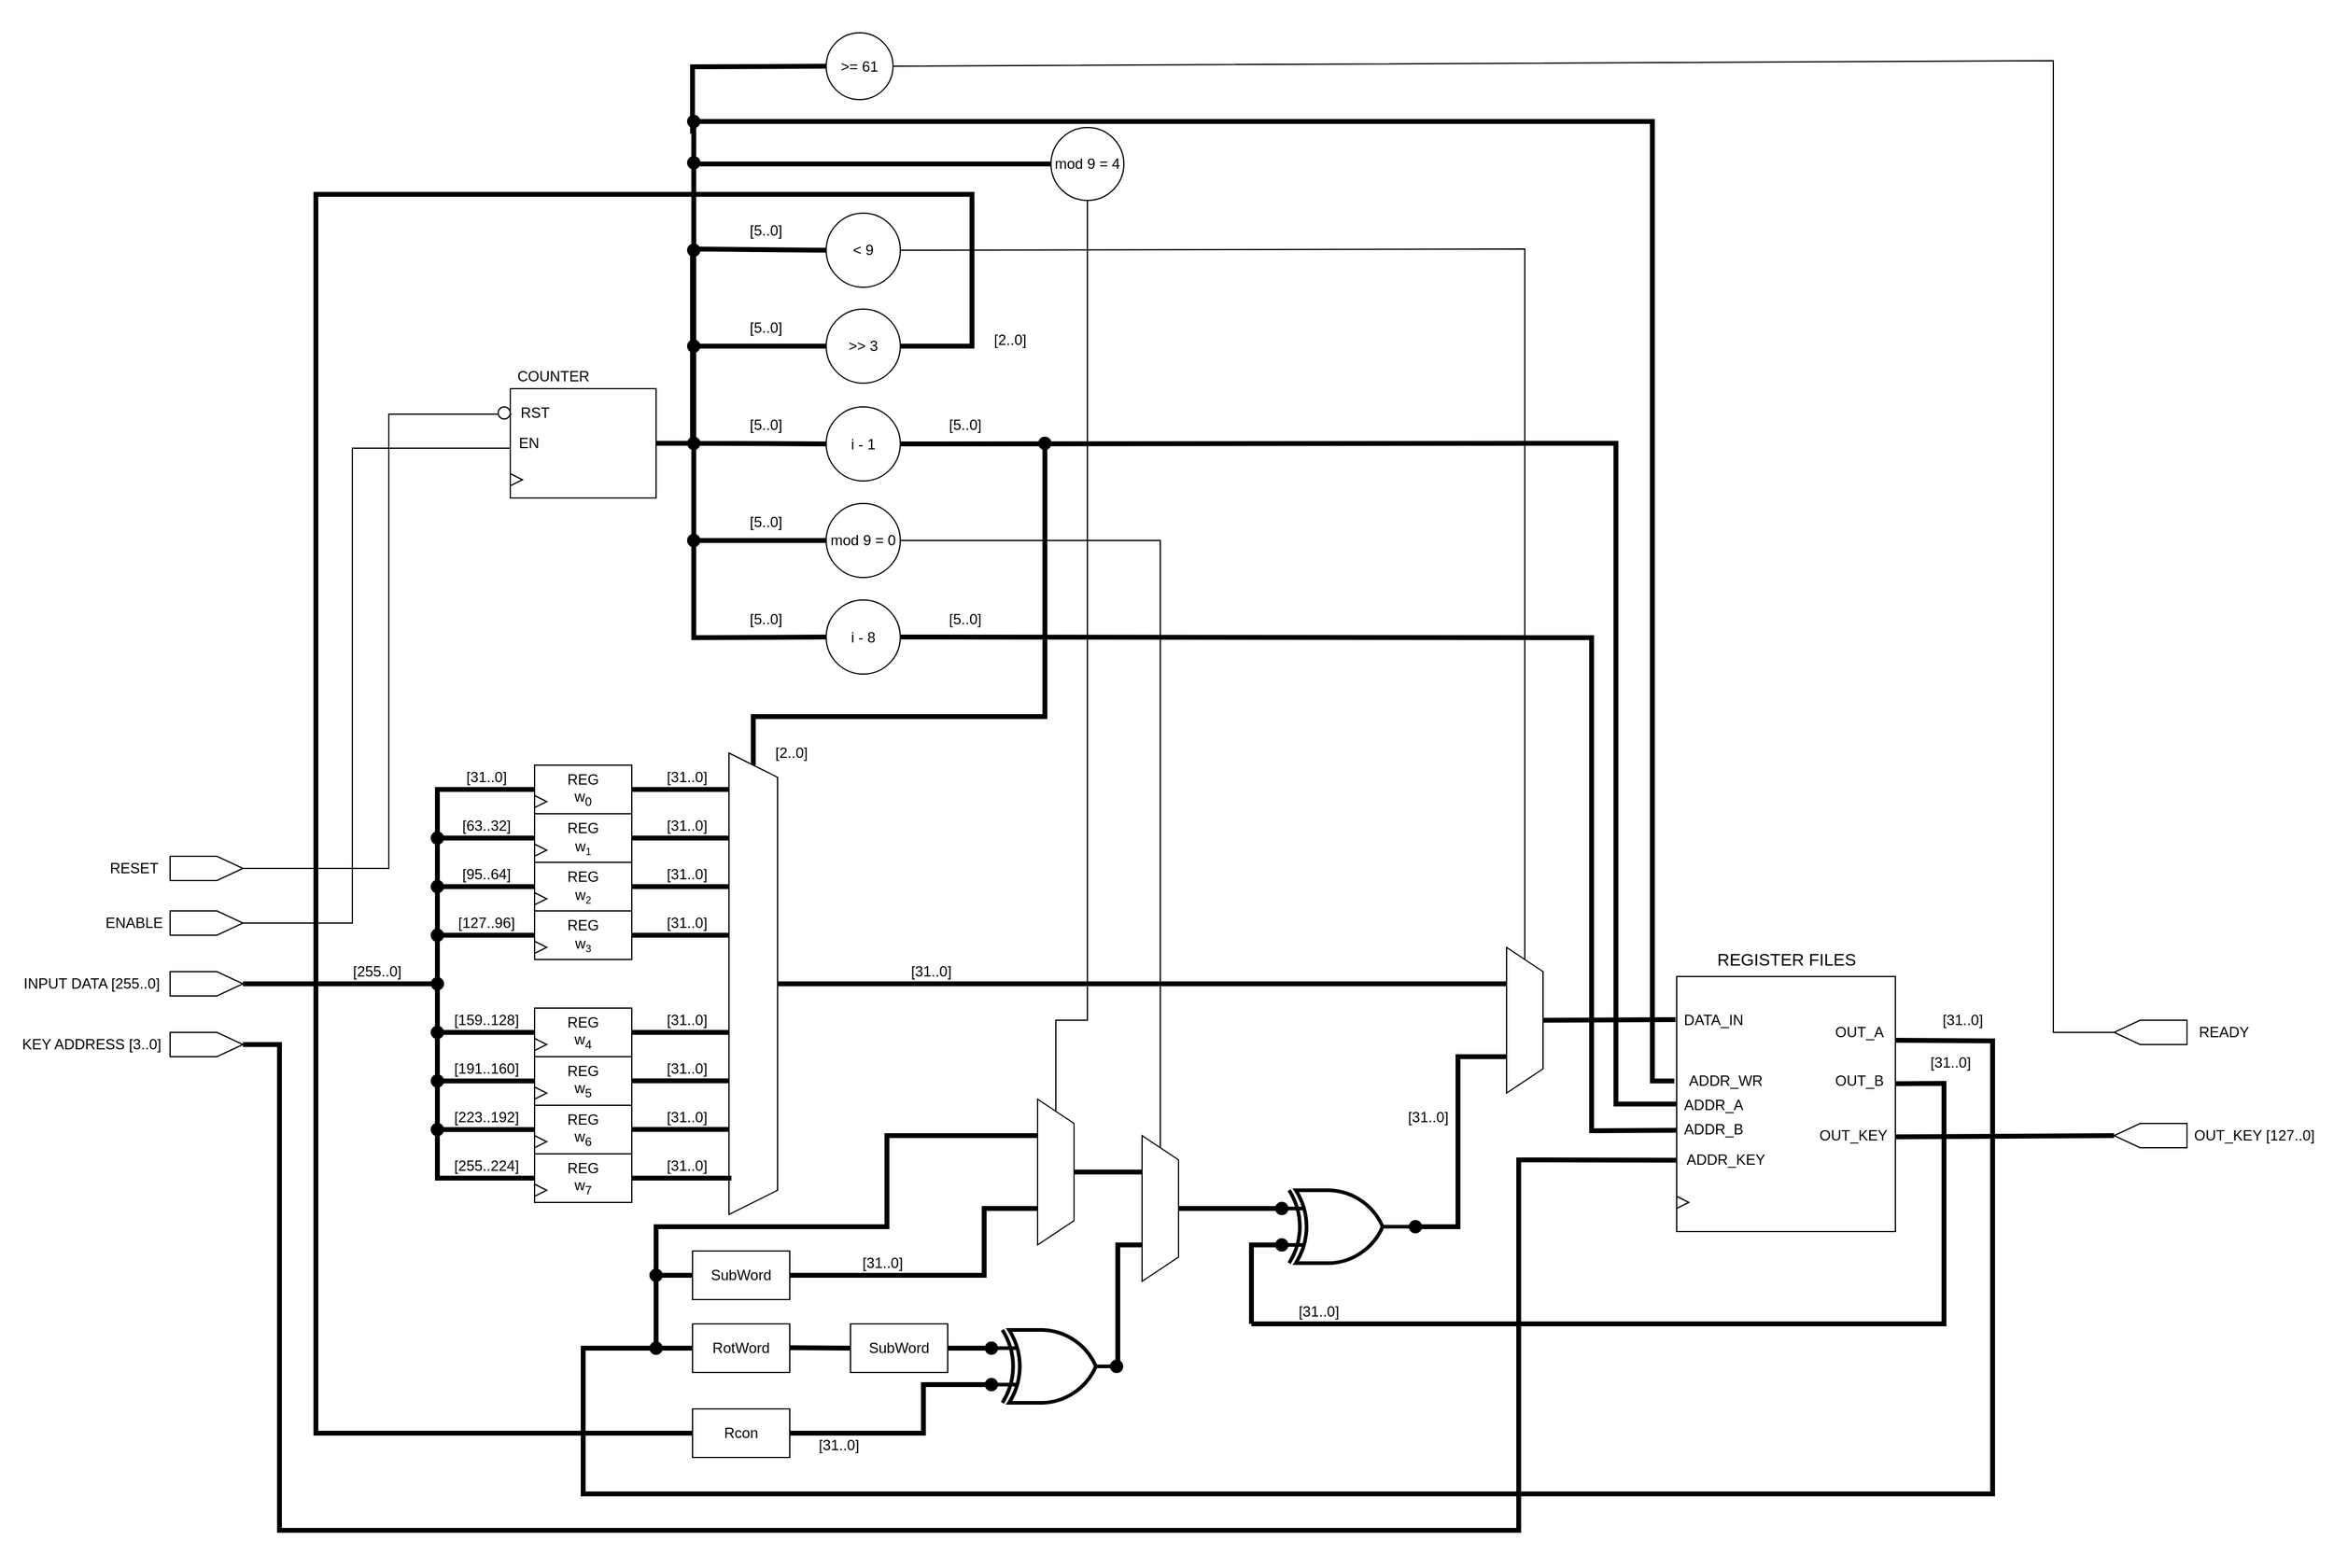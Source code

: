 <mxfile version="14.6.13" type="device"><diagram id="Mw5ied8shWVelUHMM-pV" name="Page-1"><mxGraphModel dx="868" dy="494" grid="1" gridSize="10" guides="1" tooltips="1" connect="1" arrows="1" fold="1" page="1" pageScale="1" pageWidth="1000000" pageHeight="1000000" math="0" shadow="0"><root><mxCell id="0"/><mxCell id="1" parent="0"/><mxCell id="0JYMKSpteghCw3aXwWck-1" value="" style="rounded=0;whiteSpace=wrap;html=1;fillColor=none;strokeWidth=1;strokeColor=none;" parent="1" vertex="1"><mxGeometry x="1720" y="1030" width="1920" height="1290" as="geometry"/></mxCell><mxCell id="w81PKHzlSnd6i72MCFUx-1" value="" style="verticalLabelPosition=bottom;shadow=0;dashed=0;align=center;html=1;verticalAlign=top;shape=mxgraph.electrical.abstract.dac;" parent="1" vertex="1"><mxGeometry x="1860" y="1830" width="60" height="20" as="geometry"/></mxCell><mxCell id="w81PKHzlSnd6i72MCFUx-2" value="INPUT DATA [255..0]" style="text;html=1;align=center;verticalAlign=middle;resizable=0;points=[];autosize=1;" parent="1" vertex="1"><mxGeometry x="1730" y="1830" width="130" height="20" as="geometry"/></mxCell><mxCell id="w81PKHzlSnd6i72MCFUx-3" value="" style="endArrow=none;html=1;exitX=1;exitY=0.5;exitDx=0;exitDy=0;exitPerimeter=0;strokeWidth=4;" parent="1" source="w81PKHzlSnd6i72MCFUx-1" edge="1"><mxGeometry width="50" height="50" relative="1" as="geometry"><mxPoint x="1970" y="1860" as="sourcePoint"/><mxPoint x="2080" y="1840" as="targetPoint"/></mxGeometry></mxCell><mxCell id="w81PKHzlSnd6i72MCFUx-4" value="[255..0]" style="text;html=1;align=center;verticalAlign=middle;resizable=0;points=[];autosize=1;" parent="1" vertex="1"><mxGeometry x="2000" y="1820" width="60" height="20" as="geometry"/></mxCell><mxCell id="w81PKHzlSnd6i72MCFUx-5" value="" style="endArrow=none;html=1;strokeWidth=4;" parent="1" edge="1"><mxGeometry width="50" height="50" relative="1" as="geometry"><mxPoint x="2080" y="2000" as="sourcePoint"/><mxPoint x="2080" y="1680" as="targetPoint"/></mxGeometry></mxCell><mxCell id="w81PKHzlSnd6i72MCFUx-6" value="" style="endArrow=none;html=1;strokeWidth=4;" parent="1" edge="1"><mxGeometry width="50" height="50" relative="1" as="geometry"><mxPoint x="2078" y="1680" as="sourcePoint"/><mxPoint x="2160" y="1680" as="targetPoint"/></mxGeometry></mxCell><mxCell id="w81PKHzlSnd6i72MCFUx-7" value="" style="endArrow=none;html=1;strokeWidth=4;" parent="1" edge="1"><mxGeometry width="50" height="50" relative="1" as="geometry"><mxPoint x="2080" y="1720" as="sourcePoint"/><mxPoint x="2160" y="1720" as="targetPoint"/></mxGeometry></mxCell><mxCell id="w81PKHzlSnd6i72MCFUx-8" value="" style="endArrow=none;html=1;strokeWidth=4;" parent="1" edge="1"><mxGeometry width="50" height="50" relative="1" as="geometry"><mxPoint x="2080" y="1760" as="sourcePoint"/><mxPoint x="2160" y="1760" as="targetPoint"/></mxGeometry></mxCell><mxCell id="w81PKHzlSnd6i72MCFUx-9" value="" style="endArrow=none;html=1;strokeWidth=4;" parent="1" edge="1"><mxGeometry width="50" height="50" relative="1" as="geometry"><mxPoint x="2080" y="1800" as="sourcePoint"/><mxPoint x="2160" y="1800" as="targetPoint"/></mxGeometry></mxCell><mxCell id="w81PKHzlSnd6i72MCFUx-10" value="" style="endArrow=none;html=1;strokeWidth=4;" parent="1" edge="1"><mxGeometry width="50" height="50" relative="1" as="geometry"><mxPoint x="2080" y="1880" as="sourcePoint"/><mxPoint x="2160" y="1880" as="targetPoint"/></mxGeometry></mxCell><mxCell id="w81PKHzlSnd6i72MCFUx-11" value="" style="endArrow=none;html=1;strokeWidth=4;" parent="1" edge="1"><mxGeometry width="50" height="50" relative="1" as="geometry"><mxPoint x="2080" y="1920" as="sourcePoint"/><mxPoint x="2160" y="1920" as="targetPoint"/></mxGeometry></mxCell><mxCell id="w81PKHzlSnd6i72MCFUx-12" value="" style="endArrow=none;html=1;strokeWidth=4;" parent="1" edge="1"><mxGeometry width="50" height="50" relative="1" as="geometry"><mxPoint x="2080" y="1960" as="sourcePoint"/><mxPoint x="2160" y="1960" as="targetPoint"/></mxGeometry></mxCell><mxCell id="w81PKHzlSnd6i72MCFUx-13" value="" style="endArrow=none;html=1;strokeWidth=4;" parent="1" edge="1"><mxGeometry width="50" height="50" relative="1" as="geometry"><mxPoint x="2078" y="2000" as="sourcePoint"/><mxPoint x="2160" y="2000" as="targetPoint"/></mxGeometry></mxCell><mxCell id="w81PKHzlSnd6i72MCFUx-14" value="[31..0]" style="text;html=1;align=center;verticalAlign=middle;resizable=0;points=[];autosize=1;" parent="1" vertex="1"><mxGeometry x="2095" y="1660" width="50" height="20" as="geometry"/></mxCell><mxCell id="w81PKHzlSnd6i72MCFUx-15" value="[63..32]" style="text;html=1;align=center;verticalAlign=middle;resizable=0;points=[];autosize=1;" parent="1" vertex="1"><mxGeometry x="2090" y="1700" width="60" height="20" as="geometry"/></mxCell><mxCell id="w81PKHzlSnd6i72MCFUx-16" value="[95..64]" style="text;html=1;align=center;verticalAlign=middle;resizable=0;points=[];autosize=1;" parent="1" vertex="1"><mxGeometry x="2090" y="1740" width="60" height="20" as="geometry"/></mxCell><mxCell id="w81PKHzlSnd6i72MCFUx-17" value="[127..96]" style="text;html=1;align=center;verticalAlign=middle;resizable=0;points=[];autosize=1;" parent="1" vertex="1"><mxGeometry x="2090" y="1780" width="60" height="20" as="geometry"/></mxCell><mxCell id="w81PKHzlSnd6i72MCFUx-18" value="[159..128]" style="text;html=1;align=center;verticalAlign=middle;resizable=0;points=[];autosize=1;" parent="1" vertex="1"><mxGeometry x="2085" y="1860" width="70" height="20" as="geometry"/></mxCell><mxCell id="w81PKHzlSnd6i72MCFUx-19" value="[191..160]" style="text;html=1;align=center;verticalAlign=middle;resizable=0;points=[];autosize=1;" parent="1" vertex="1"><mxGeometry x="2085" y="1900" width="70" height="20" as="geometry"/></mxCell><mxCell id="w81PKHzlSnd6i72MCFUx-20" value="[223..192]" style="text;html=1;align=center;verticalAlign=middle;resizable=0;points=[];autosize=1;" parent="1" vertex="1"><mxGeometry x="2085" y="1940" width="70" height="20" as="geometry"/></mxCell><mxCell id="w81PKHzlSnd6i72MCFUx-21" value="[255..224]" style="text;html=1;align=center;verticalAlign=middle;resizable=0;points=[];autosize=1;" parent="1" vertex="1"><mxGeometry x="2085" y="1980" width="70" height="20" as="geometry"/></mxCell><mxCell id="w81PKHzlSnd6i72MCFUx-22" value="REG&lt;br&gt;w&lt;sub&gt;0&lt;/sub&gt;" style="rounded=0;whiteSpace=wrap;html=1;" parent="1" vertex="1"><mxGeometry x="2160" y="1660" width="80" height="40" as="geometry"/></mxCell><mxCell id="w81PKHzlSnd6i72MCFUx-23" value="REG&lt;br&gt;w&lt;span style=&quot;font-size: 10px&quot;&gt;&lt;sub&gt;1&lt;/sub&gt;&lt;/span&gt;" style="rounded=0;whiteSpace=wrap;html=1;" parent="1" vertex="1"><mxGeometry x="2160" y="1700" width="80" height="40" as="geometry"/></mxCell><mxCell id="w81PKHzlSnd6i72MCFUx-24" value="REG&lt;br&gt;w&lt;span style=&quot;font-size: 10px&quot;&gt;&lt;sub&gt;2&lt;/sub&gt;&lt;/span&gt;" style="rounded=0;whiteSpace=wrap;html=1;" parent="1" vertex="1"><mxGeometry x="2160" y="1740" width="80" height="40" as="geometry"/></mxCell><mxCell id="w81PKHzlSnd6i72MCFUx-25" value="REG&lt;br&gt;w&lt;span style=&quot;font-size: 10px&quot;&gt;&lt;sub&gt;3&lt;/sub&gt;&lt;/span&gt;" style="rounded=0;whiteSpace=wrap;html=1;" parent="1" vertex="1"><mxGeometry x="2160" y="1780" width="80" height="40" as="geometry"/></mxCell><mxCell id="w81PKHzlSnd6i72MCFUx-26" value="REG&lt;br&gt;w&lt;sub&gt;4&lt;/sub&gt;" style="rounded=0;whiteSpace=wrap;html=1;" parent="1" vertex="1"><mxGeometry x="2160" y="1860" width="80" height="40" as="geometry"/></mxCell><mxCell id="w81PKHzlSnd6i72MCFUx-27" value="REG&lt;br&gt;w&lt;sub&gt;5&lt;/sub&gt;" style="rounded=0;whiteSpace=wrap;html=1;" parent="1" vertex="1"><mxGeometry x="2160" y="1900" width="80" height="40" as="geometry"/></mxCell><mxCell id="w81PKHzlSnd6i72MCFUx-28" value="REG&lt;br&gt;w&lt;sub&gt;6&lt;/sub&gt;" style="rounded=0;whiteSpace=wrap;html=1;" parent="1" vertex="1"><mxGeometry x="2160" y="1940" width="80" height="40" as="geometry"/></mxCell><mxCell id="w81PKHzlSnd6i72MCFUx-29" value="REG&lt;br&gt;w&lt;sub&gt;7&lt;/sub&gt;" style="rounded=0;whiteSpace=wrap;html=1;" parent="1" vertex="1"><mxGeometry x="2160" y="1980" width="80" height="40" as="geometry"/></mxCell><mxCell id="WGHwwuC2mNNa7Rp2yuyc-1" value="" style="endArrow=none;html=1;strokeWidth=4;" parent="1" edge="1"><mxGeometry width="50" height="50" relative="1" as="geometry"><mxPoint x="2240" y="1680" as="sourcePoint"/><mxPoint x="2322" y="1680" as="targetPoint"/></mxGeometry></mxCell><mxCell id="WGHwwuC2mNNa7Rp2yuyc-2" value="" style="endArrow=none;html=1;strokeWidth=4;" parent="1" edge="1"><mxGeometry width="50" height="50" relative="1" as="geometry"><mxPoint x="2240" y="1720" as="sourcePoint"/><mxPoint x="2320" y="1720" as="targetPoint"/></mxGeometry></mxCell><mxCell id="WGHwwuC2mNNa7Rp2yuyc-3" value="" style="endArrow=none;html=1;strokeWidth=4;" parent="1" edge="1"><mxGeometry width="50" height="50" relative="1" as="geometry"><mxPoint x="2240" y="1760" as="sourcePoint"/><mxPoint x="2320" y="1760" as="targetPoint"/></mxGeometry></mxCell><mxCell id="WGHwwuC2mNNa7Rp2yuyc-4" value="" style="endArrow=none;html=1;strokeWidth=4;" parent="1" edge="1"><mxGeometry width="50" height="50" relative="1" as="geometry"><mxPoint x="2240" y="1800" as="sourcePoint"/><mxPoint x="2320" y="1800" as="targetPoint"/></mxGeometry></mxCell><mxCell id="WGHwwuC2mNNa7Rp2yuyc-5" value="" style="endArrow=none;html=1;strokeWidth=4;" parent="1" edge="1"><mxGeometry width="50" height="50" relative="1" as="geometry"><mxPoint x="2240" y="1880" as="sourcePoint"/><mxPoint x="2320" y="1880" as="targetPoint"/></mxGeometry></mxCell><mxCell id="WGHwwuC2mNNa7Rp2yuyc-6" value="" style="endArrow=none;html=1;strokeWidth=4;" parent="1" edge="1"><mxGeometry width="50" height="50" relative="1" as="geometry"><mxPoint x="2240" y="1919.88" as="sourcePoint"/><mxPoint x="2320" y="1919.88" as="targetPoint"/></mxGeometry></mxCell><mxCell id="WGHwwuC2mNNa7Rp2yuyc-7" value="" style="endArrow=none;html=1;strokeWidth=4;" parent="1" edge="1"><mxGeometry width="50" height="50" relative="1" as="geometry"><mxPoint x="2240" y="1959.88" as="sourcePoint"/><mxPoint x="2320" y="1959.88" as="targetPoint"/></mxGeometry></mxCell><mxCell id="WGHwwuC2mNNa7Rp2yuyc-8" value="" style="endArrow=none;html=1;strokeWidth=4;" parent="1" edge="1"><mxGeometry width="50" height="50" relative="1" as="geometry"><mxPoint x="2240" y="2000" as="sourcePoint"/><mxPoint x="2322" y="2000" as="targetPoint"/></mxGeometry></mxCell><mxCell id="WGHwwuC2mNNa7Rp2yuyc-9" value="[31..0]" style="text;html=1;align=center;verticalAlign=middle;resizable=0;points=[];autosize=1;strokeColor=none;" parent="1" vertex="1"><mxGeometry x="2260" y="1660" width="50" height="20" as="geometry"/></mxCell><mxCell id="WGHwwuC2mNNa7Rp2yuyc-10" value="[31..0]" style="text;html=1;align=center;verticalAlign=middle;resizable=0;points=[];autosize=1;strokeColor=none;" parent="1" vertex="1"><mxGeometry x="2260" y="1700" width="50" height="20" as="geometry"/></mxCell><mxCell id="WGHwwuC2mNNa7Rp2yuyc-11" value="[31..0]" style="text;html=1;align=center;verticalAlign=middle;resizable=0;points=[];autosize=1;strokeColor=none;" parent="1" vertex="1"><mxGeometry x="2260" y="1740" width="50" height="20" as="geometry"/></mxCell><mxCell id="WGHwwuC2mNNa7Rp2yuyc-12" value="[31..0]" style="text;html=1;align=center;verticalAlign=middle;resizable=0;points=[];autosize=1;strokeColor=none;" parent="1" vertex="1"><mxGeometry x="2260" y="1780" width="50" height="20" as="geometry"/></mxCell><mxCell id="WGHwwuC2mNNa7Rp2yuyc-13" value="[31..0]" style="text;html=1;align=center;verticalAlign=middle;resizable=0;points=[];autosize=1;strokeColor=none;" parent="1" vertex="1"><mxGeometry x="2260" y="1860" width="50" height="20" as="geometry"/></mxCell><mxCell id="WGHwwuC2mNNa7Rp2yuyc-14" value="[31..0]" style="text;html=1;align=center;verticalAlign=middle;resizable=0;points=[];autosize=1;strokeColor=none;" parent="1" vertex="1"><mxGeometry x="2260" y="1900" width="50" height="20" as="geometry"/></mxCell><mxCell id="WGHwwuC2mNNa7Rp2yuyc-15" value="[31..0]" style="text;html=1;align=center;verticalAlign=middle;resizable=0;points=[];autosize=1;strokeColor=none;" parent="1" vertex="1"><mxGeometry x="2260" y="1940" width="50" height="20" as="geometry"/></mxCell><mxCell id="WGHwwuC2mNNa7Rp2yuyc-16" value="[31..0]" style="text;html=1;align=center;verticalAlign=middle;resizable=0;points=[];autosize=1;strokeColor=none;" parent="1" vertex="1"><mxGeometry x="2260" y="1980" width="50" height="20" as="geometry"/></mxCell><mxCell id="WGHwwuC2mNNa7Rp2yuyc-17" value="" style="shape=trapezoid;perimeter=trapezoidPerimeter;whiteSpace=wrap;html=1;fixedSize=1;direction=south;" parent="1" vertex="1"><mxGeometry x="2320" y="1650" width="40" height="380" as="geometry"/></mxCell><mxCell id="WGHwwuC2mNNa7Rp2yuyc-20" value="" style="rounded=0;whiteSpace=wrap;html=1;" parent="1" vertex="1"><mxGeometry x="2140" y="1350" width="120" height="90" as="geometry"/></mxCell><mxCell id="WGHwwuC2mNNa7Rp2yuyc-21" value="&lt;font style=&quot;font-size: 14px&quot;&gt;&lt;br&gt;&lt;/font&gt;" style="rounded=0;whiteSpace=wrap;html=1;" parent="1" vertex="1"><mxGeometry x="3100" y="1834" width="180" height="210" as="geometry"/></mxCell><mxCell id="WGHwwuC2mNNa7Rp2yuyc-22" value="RotWord" style="rounded=0;whiteSpace=wrap;html=1;" parent="1" vertex="1"><mxGeometry x="2290" y="2120" width="80" height="40" as="geometry"/></mxCell><mxCell id="WGHwwuC2mNNa7Rp2yuyc-23" value="SubWord" style="rounded=0;whiteSpace=wrap;html=1;" parent="1" vertex="1"><mxGeometry x="2420" y="2120" width="80" height="40" as="geometry"/></mxCell><mxCell id="WGHwwuC2mNNa7Rp2yuyc-24" value="" style="endArrow=none;html=1;strokeWidth=4;" parent="1" edge="1"><mxGeometry width="50" height="50" relative="1" as="geometry"><mxPoint x="2240" y="2000" as="sourcePoint"/><mxPoint x="2322" y="2000" as="targetPoint"/></mxGeometry></mxCell><mxCell id="WGHwwuC2mNNa7Rp2yuyc-25" value="" style="endArrow=none;html=1;strokeWidth=4;exitX=1;exitY=0.5;exitDx=0;exitDy=0;entryX=0;entryY=0.5;entryDx=0;entryDy=0;" parent="1" target="WGHwwuC2mNNa7Rp2yuyc-22" edge="1"><mxGeometry width="50" height="50" relative="1" as="geometry"><mxPoint x="2240.0" y="2140" as="sourcePoint"/><mxPoint x="2290" y="2180" as="targetPoint"/></mxGeometry></mxCell><mxCell id="WGHwwuC2mNNa7Rp2yuyc-26" value="" style="endArrow=none;html=1;strokeWidth=4;" parent="1" edge="1"><mxGeometry width="50" height="50" relative="1" as="geometry"><mxPoint x="2370" y="2139.66" as="sourcePoint"/><mxPoint x="2420" y="2140" as="targetPoint"/></mxGeometry></mxCell><mxCell id="WGHwwuC2mNNa7Rp2yuyc-27" value="SubWord" style="rounded=0;whiteSpace=wrap;html=1;" parent="1" vertex="1"><mxGeometry x="2290" y="2060" width="80" height="40" as="geometry"/></mxCell><mxCell id="WGHwwuC2mNNa7Rp2yuyc-28" value="Rcon" style="rounded=0;whiteSpace=wrap;html=1;" parent="1" vertex="1"><mxGeometry x="2290" y="2190" width="80" height="40" as="geometry"/></mxCell><mxCell id="WGHwwuC2mNNa7Rp2yuyc-29" value="" style="verticalLabelPosition=bottom;shadow=0;dashed=0;align=center;html=1;verticalAlign=top;shape=mxgraph.electrical.logic_gates.logic_gate;operation=xor;strokeWidth=3;sketch=0;" parent="1" vertex="1"><mxGeometry x="2534" y="2125" width="110" height="60" as="geometry"/></mxCell><mxCell id="WGHwwuC2mNNa7Rp2yuyc-30" value="" style="endArrow=none;html=1;strokeWidth=4;entryX=0;entryY=0.25;entryDx=0;entryDy=0;entryPerimeter=0;exitX=1;exitY=0.5;exitDx=0;exitDy=0;" parent="1" source="WGHwwuC2mNNa7Rp2yuyc-23" target="WGHwwuC2mNNa7Rp2yuyc-29" edge="1"><mxGeometry width="50" height="50" relative="1" as="geometry"><mxPoint x="2500" y="2179.76" as="sourcePoint"/><mxPoint x="2550" y="2180.1" as="targetPoint"/></mxGeometry></mxCell><mxCell id="WGHwwuC2mNNa7Rp2yuyc-31" value="" style="endArrow=none;html=1;entryX=0;entryY=0.5;entryDx=0;entryDy=0;arcSize=0;strokeWidth=4;" parent="1" target="WGHwwuC2mNNa7Rp2yuyc-27" edge="1"><mxGeometry width="50" height="50" relative="1" as="geometry"><mxPoint x="2260" y="2140" as="sourcePoint"/><mxPoint x="2340" y="2130" as="targetPoint"/><Array as="points"><mxPoint x="2260" y="2080"/></Array></mxGeometry></mxCell><mxCell id="WGHwwuC2mNNa7Rp2yuyc-32" value="" style="endArrow=none;html=1;strokeWidth=4;entryX=0;entryY=0.75;entryDx=0;entryDy=0;entryPerimeter=0;exitX=1;exitY=0.5;exitDx=0;exitDy=0;arcSize=0;" parent="1" source="WGHwwuC2mNNa7Rp2yuyc-28" target="WGHwwuC2mNNa7Rp2yuyc-29" edge="1"><mxGeometry width="50" height="50" relative="1" as="geometry"><mxPoint x="2400" y="2240" as="sourcePoint"/><mxPoint x="2450" y="2190" as="targetPoint"/><Array as="points"><mxPoint x="2480" y="2210"/><mxPoint x="2480" y="2170"/></Array></mxGeometry></mxCell><mxCell id="WGHwwuC2mNNa7Rp2yuyc-33" value="" style="shape=trapezoid;perimeter=trapezoidPerimeter;whiteSpace=wrap;html=1;fixedSize=1;sketch=0;strokeWidth=1;direction=south;" parent="1" vertex="1"><mxGeometry x="2660" y="1965" width="30" height="120" as="geometry"/></mxCell><mxCell id="WGHwwuC2mNNa7Rp2yuyc-34" value="" style="endArrow=none;html=1;strokeWidth=4;entryX=0.75;entryY=1;entryDx=0;entryDy=0;arcSize=0;exitX=1;exitY=0.5;exitDx=0;exitDy=0;" parent="1" source="WGHwwuC2mNNa7Rp2yuyc-27" target="O7JbMbEnb1svolTNDLOr-1" edge="1"><mxGeometry width="50" height="50" relative="1" as="geometry"><mxPoint x="2370" y="2119.76" as="sourcePoint"/><mxPoint x="2660" y="2116" as="targetPoint"/><Array as="points"><mxPoint x="2530" y="2080"/><mxPoint x="2530" y="2025"/></Array></mxGeometry></mxCell><mxCell id="WGHwwuC2mNNa7Rp2yuyc-35" value="" style="verticalLabelPosition=bottom;shadow=0;dashed=0;align=center;html=1;verticalAlign=top;shape=mxgraph.electrical.logic_gates.logic_gate;operation=xor;strokeWidth=3;sketch=0;" parent="1" vertex="1"><mxGeometry x="2770" y="2010" width="110" height="60" as="geometry"/></mxCell><mxCell id="WGHwwuC2mNNa7Rp2yuyc-36" value="" style="endArrow=none;html=1;strokeWidth=4;exitX=0.5;exitY=0;exitDx=0;exitDy=0;entryX=0;entryY=0.25;entryDx=0;entryDy=0;entryPerimeter=0;arcSize=0;" parent="1" source="WGHwwuC2mNNa7Rp2yuyc-33" target="WGHwwuC2mNNa7Rp2yuyc-35" edge="1"><mxGeometry width="50" height="50" relative="1" as="geometry"><mxPoint x="2700" y="2260" as="sourcePoint"/><mxPoint x="2750" y="2210" as="targetPoint"/><Array as="points"><mxPoint x="2720" y="2025"/></Array></mxGeometry></mxCell><mxCell id="WGHwwuC2mNNa7Rp2yuyc-37" value="" style="endArrow=none;html=1;strokeWidth=4;entryX=0;entryY=0.75;entryDx=0;entryDy=0;entryPerimeter=0;arcSize=0;" parent="1" target="WGHwwuC2mNNa7Rp2yuyc-35" edge="1"><mxGeometry width="50" height="50" relative="1" as="geometry"><mxPoint x="2750" y="2120" as="sourcePoint"/><mxPoint x="2600" y="2270" as="targetPoint"/><Array as="points"><mxPoint x="2750" y="2055"/></Array></mxGeometry></mxCell><mxCell id="WGHwwuC2mNNa7Rp2yuyc-38" value="" style="shape=trapezoid;perimeter=trapezoidPerimeter;whiteSpace=wrap;html=1;fixedSize=1;sketch=0;strokeWidth=1;direction=south;" parent="1" vertex="1"><mxGeometry x="2960" y="1810" width="30" height="120" as="geometry"/></mxCell><mxCell id="WGHwwuC2mNNa7Rp2yuyc-39" value="" style="endArrow=none;html=1;strokeWidth=4;exitX=0.5;exitY=0;exitDx=0;exitDy=0;entryX=0.25;entryY=1;entryDx=0;entryDy=0;arcSize=0;" parent="1" source="WGHwwuC2mNNa7Rp2yuyc-17" target="WGHwwuC2mNNa7Rp2yuyc-38" edge="1"><mxGeometry width="50" height="50" relative="1" as="geometry"><mxPoint x="2640" y="2060" as="sourcePoint"/><mxPoint x="2690" y="2010" as="targetPoint"/><Array as="points"><mxPoint x="2560" y="1840"/></Array></mxGeometry></mxCell><mxCell id="WGHwwuC2mNNa7Rp2yuyc-40" value="" style="endArrow=none;html=1;strokeWidth=4;exitX=1;exitY=0.5;exitDx=0;exitDy=0;exitPerimeter=0;entryX=0.75;entryY=1;entryDx=0;entryDy=0;arcSize=0;" parent="1" source="WGHwwuC2mNNa7Rp2yuyc-35" target="WGHwwuC2mNNa7Rp2yuyc-38" edge="1"><mxGeometry width="50" height="50" relative="1" as="geometry"><mxPoint x="2840" y="2150" as="sourcePoint"/><mxPoint x="2890" y="2100" as="targetPoint"/><Array as="points"><mxPoint x="2920" y="2040"/><mxPoint x="2920" y="1900"/></Array></mxGeometry></mxCell><mxCell id="WGHwwuC2mNNa7Rp2yuyc-41" value="" style="endArrow=none;html=1;strokeWidth=4;exitX=0.5;exitY=0;exitDx=0;exitDy=0;entryX=-0.005;entryY=0.169;entryDx=0;entryDy=0;entryPerimeter=0;" parent="1" source="WGHwwuC2mNNa7Rp2yuyc-38" target="WGHwwuC2mNNa7Rp2yuyc-21" edge="1"><mxGeometry width="50" height="50" relative="1" as="geometry"><mxPoint x="2940" y="2120" as="sourcePoint"/><mxPoint x="2990" y="2070" as="targetPoint"/></mxGeometry></mxCell><mxCell id="WGHwwuC2mNNa7Rp2yuyc-42" value="" style="endArrow=none;html=1;strokeWidth=4;entryX=1;entryY=0.25;entryDx=0;entryDy=0;arcSize=0;" parent="1" target="WGHwwuC2mNNa7Rp2yuyc-21" edge="1"><mxGeometry width="50" height="50" relative="1" as="geometry"><mxPoint x="2240" y="2140" as="sourcePoint"/><mxPoint x="2620" y="2280" as="targetPoint"/><Array as="points"><mxPoint x="2200" y="2140"/><mxPoint x="2200" y="2260"/><mxPoint x="3360" y="2260"/><mxPoint x="3360" y="1887"/></Array></mxGeometry></mxCell><mxCell id="WGHwwuC2mNNa7Rp2yuyc-43" value="" style="endArrow=none;html=1;strokeWidth=4;exitX=1.002;exitY=0.42;exitDx=0;exitDy=0;arcSize=0;exitPerimeter=0;" parent="1" source="WGHwwuC2mNNa7Rp2yuyc-21" edge="1"><mxGeometry width="50" height="50" relative="1" as="geometry"><mxPoint x="2710" y="2280" as="sourcePoint"/><mxPoint x="2750" y="2120" as="targetPoint"/><Array as="points"><mxPoint x="3320" y="1922"/><mxPoint x="3320" y="2120"/></Array></mxGeometry></mxCell><mxCell id="WGHwwuC2mNNa7Rp2yuyc-44" value="" style="endArrow=none;html=1;strokeWidth=4;exitX=1;exitY=0.5;exitDx=0;exitDy=0;entryX=0;entryY=0.5;entryDx=0;entryDy=0;arcSize=0;" parent="1" source="WGHwwuC2mNNa7Rp2yuyc-20" target="WGHwwuC2mNNa7Rp2yuyc-45" edge="1"><mxGeometry width="50" height="50" relative="1" as="geometry"><mxPoint x="2325" y="1150" as="sourcePoint"/><mxPoint x="2405" y="1195" as="targetPoint"/><Array as="points"><mxPoint x="2290" y="1395"/><mxPoint x="2290" y="1235"/></Array></mxGeometry></mxCell><mxCell id="WGHwwuC2mNNa7Rp2yuyc-45" value="&amp;lt; 9" style="ellipse;whiteSpace=wrap;html=1;aspect=fixed;sketch=0;strokeWidth=1;" parent="1" vertex="1"><mxGeometry x="2400" y="1205.5" width="61" height="61" as="geometry"/></mxCell><mxCell id="WGHwwuC2mNNa7Rp2yuyc-46" value="&amp;gt;&amp;gt; 3" style="ellipse;whiteSpace=wrap;html=1;aspect=fixed;sketch=0;strokeWidth=1;" parent="1" vertex="1"><mxGeometry x="2400" y="1284.5" width="61" height="61" as="geometry"/></mxCell><mxCell id="WGHwwuC2mNNa7Rp2yuyc-47" value="i - 1" style="ellipse;whiteSpace=wrap;html=1;aspect=fixed;sketch=0;strokeWidth=1;" parent="1" vertex="1"><mxGeometry x="2400" y="1365" width="61" height="61" as="geometry"/></mxCell><mxCell id="WGHwwuC2mNNa7Rp2yuyc-48" value="mod 9 = 0" style="ellipse;whiteSpace=wrap;html=1;aspect=fixed;sketch=0;strokeWidth=1;" parent="1" vertex="1"><mxGeometry x="2400" y="1444.5" width="61" height="61" as="geometry"/></mxCell><mxCell id="WGHwwuC2mNNa7Rp2yuyc-49" value="i - 8" style="ellipse;whiteSpace=wrap;html=1;aspect=fixed;sketch=0;strokeWidth=1;" parent="1" vertex="1"><mxGeometry x="2400" y="1524" width="61" height="61" as="geometry"/></mxCell><mxCell id="WGHwwuC2mNNa7Rp2yuyc-50" value="" style="endArrow=none;html=1;strokeWidth=4;entryX=0;entryY=0.5;entryDx=0;entryDy=0;arcSize=0;" parent="1" target="WGHwwuC2mNNa7Rp2yuyc-46" edge="1"><mxGeometry width="50" height="50" relative="1" as="geometry"><mxPoint x="2291" y="1240" as="sourcePoint"/><mxPoint x="2411" y="1270" as="targetPoint"/><Array as="points"><mxPoint x="2291" y="1315"/></Array></mxGeometry></mxCell><mxCell id="WGHwwuC2mNNa7Rp2yuyc-51" value="" style="endArrow=none;html=1;strokeWidth=4;entryX=0;entryY=0.5;entryDx=0;entryDy=0;arcSize=0;" parent="1" target="WGHwwuC2mNNa7Rp2yuyc-47" edge="1"><mxGeometry width="50" height="50" relative="1" as="geometry"><mxPoint x="2291" y="1290" as="sourcePoint"/><mxPoint x="2381.0" y="1399" as="targetPoint"/><Array as="points"><mxPoint x="2291" y="1395"/></Array></mxGeometry></mxCell><mxCell id="WGHwwuC2mNNa7Rp2yuyc-52" value="" style="endArrow=none;html=1;strokeWidth=4;entryX=0;entryY=0.5;entryDx=0;entryDy=0;arcSize=0;" parent="1" target="WGHwwuC2mNNa7Rp2yuyc-48" edge="1"><mxGeometry width="50" height="50" relative="1" as="geometry"><mxPoint x="2291" y="1390" as="sourcePoint"/><mxPoint x="2391.0" y="1495" as="targetPoint"/><Array as="points"><mxPoint x="2291" y="1475"/></Array></mxGeometry></mxCell><mxCell id="WGHwwuC2mNNa7Rp2yuyc-53" value="" style="endArrow=none;html=1;strokeWidth=4;entryX=0;entryY=0.5;entryDx=0;entryDy=0;arcSize=0;" parent="1" target="WGHwwuC2mNNa7Rp2yuyc-49" edge="1"><mxGeometry width="50" height="50" relative="1" as="geometry"><mxPoint x="2291" y="1470" as="sourcePoint"/><mxPoint x="2391.0" y="1595" as="targetPoint"/><Array as="points"><mxPoint x="2291" y="1555"/></Array></mxGeometry></mxCell><mxCell id="WGHwwuC2mNNa7Rp2yuyc-54" value="" style="endArrow=none;html=1;strokeWidth=4;entryX=0.75;entryY=1;entryDx=0;entryDy=0;arcSize=0;" parent="1" target="WGHwwuC2mNNa7Rp2yuyc-33" edge="1"><mxGeometry width="50" height="50" relative="1" as="geometry"><mxPoint x="2640" y="2156" as="sourcePoint"/><mxPoint x="2410" y="2110" as="targetPoint"/><Array as="points"><mxPoint x="2640" y="2055"/></Array></mxGeometry></mxCell><mxCell id="WGHwwuC2mNNa7Rp2yuyc-55" value="" style="endArrow=none;html=1;strokeWidth=1;exitX=1;exitY=0.5;exitDx=0;exitDy=0;entryX=0;entryY=0.5;entryDx=0;entryDy=0;arcSize=0;" parent="1" source="WGHwwuC2mNNa7Rp2yuyc-45" target="WGHwwuC2mNNa7Rp2yuyc-38" edge="1"><mxGeometry width="50" height="50" relative="1" as="geometry"><mxPoint x="2570" y="1570" as="sourcePoint"/><mxPoint x="2970" y="1770" as="targetPoint"/><Array as="points"><mxPoint x="2975" y="1235"/></Array></mxGeometry></mxCell><mxCell id="WGHwwuC2mNNa7Rp2yuyc-56" value="" style="endArrow=none;html=1;strokeWidth=1;exitX=1;exitY=0.5;exitDx=0;exitDy=0;entryX=0;entryY=0.5;entryDx=0;entryDy=0;arcSize=0;" parent="1" source="WGHwwuC2mNNa7Rp2yuyc-48" target="WGHwwuC2mNNa7Rp2yuyc-33" edge="1"><mxGeometry width="50" height="50" relative="1" as="geometry"><mxPoint x="2560" y="1750" as="sourcePoint"/><mxPoint x="2610" y="1700" as="targetPoint"/><Array as="points"><mxPoint x="2675" y="1475"/></Array></mxGeometry></mxCell><mxCell id="WGHwwuC2mNNa7Rp2yuyc-57" value="" style="endArrow=none;html=1;strokeWidth=4;exitX=1;exitY=0.5;exitDx=0;exitDy=0;entryX=0;entryY=0.5;entryDx=0;entryDy=0;arcSize=0;" parent="1" source="WGHwwuC2mNNa7Rp2yuyc-47" target="WGHwwuC2mNNa7Rp2yuyc-21" edge="1"><mxGeometry width="50" height="50" relative="1" as="geometry"><mxPoint x="2690" y="1620" as="sourcePoint"/><mxPoint x="2740" y="1570" as="targetPoint"/><Array as="points"><mxPoint x="3050" y="1395"/><mxPoint x="3050" y="1939"/></Array></mxGeometry></mxCell><mxCell id="WGHwwuC2mNNa7Rp2yuyc-58" value="" style="endArrow=none;html=1;strokeWidth=4;exitX=1;exitY=0.5;exitDx=0;exitDy=0;arcSize=0;entryX=-0.001;entryY=0.603;entryDx=0;entryDy=0;entryPerimeter=0;" parent="1" source="WGHwwuC2mNNa7Rp2yuyc-49" target="WGHwwuC2mNNa7Rp2yuyc-21" edge="1"><mxGeometry width="50" height="50" relative="1" as="geometry"><mxPoint x="2620" y="1610" as="sourcePoint"/><mxPoint x="3080" y="2020" as="targetPoint"/><Array as="points"><mxPoint x="3030" y="1555"/><mxPoint x="3030" y="1961"/></Array></mxGeometry></mxCell><mxCell id="WGHwwuC2mNNa7Rp2yuyc-59" value="ADDR_A" style="text;html=1;align=center;verticalAlign=middle;resizable=0;points=[];autosize=1;strokeColor=none;" parent="1" vertex="1"><mxGeometry x="3100" y="1930" width="60" height="20" as="geometry"/></mxCell><mxCell id="WGHwwuC2mNNa7Rp2yuyc-60" value="ADDR_B" style="text;html=1;align=center;verticalAlign=middle;resizable=0;points=[];autosize=1;strokeColor=none;" parent="1" vertex="1"><mxGeometry x="3100" y="1950" width="60" height="20" as="geometry"/></mxCell><mxCell id="WGHwwuC2mNNa7Rp2yuyc-61" value="DATA_IN" style="text;html=1;align=center;verticalAlign=middle;resizable=0;points=[];autosize=1;strokeColor=none;" parent="1" vertex="1"><mxGeometry x="3100" y="1860" width="60" height="20" as="geometry"/></mxCell><mxCell id="WGHwwuC2mNNa7Rp2yuyc-62" value="OUT_A" style="text;html=1;align=center;verticalAlign=middle;resizable=0;points=[];autosize=1;strokeColor=none;" parent="1" vertex="1"><mxGeometry x="3220" y="1870" width="60" height="20" as="geometry"/></mxCell><mxCell id="WGHwwuC2mNNa7Rp2yuyc-63" value="OUT_B" style="text;html=1;align=center;verticalAlign=middle;resizable=0;points=[];autosize=1;strokeColor=none;" parent="1" vertex="1"><mxGeometry x="3220" y="1910" width="60" height="20" as="geometry"/></mxCell><mxCell id="WGHwwuC2mNNa7Rp2yuyc-64" value="&lt;font style=&quot;font-size: 14px&quot;&gt;REGISTER FILES&lt;/font&gt;" style="text;html=1;align=center;verticalAlign=middle;resizable=0;points=[];autosize=1;strokeColor=none;" parent="1" vertex="1"><mxGeometry x="3125" y="1810" width="130" height="20" as="geometry"/></mxCell><mxCell id="WGHwwuC2mNNa7Rp2yuyc-65" value="" style="endArrow=none;html=1;strokeWidth=4;entryX=1;entryY=0.5;entryDx=0;entryDy=0;arcSize=0;exitX=0;exitY=0.5;exitDx=0;exitDy=0;" parent="1" source="WGHwwuC2mNNa7Rp2yuyc-28" target="WGHwwuC2mNNa7Rp2yuyc-46" edge="1"><mxGeometry width="50" height="50" relative="1" as="geometry"><mxPoint x="2230" y="2220" as="sourcePoint"/><mxPoint x="2360" y="1290" as="targetPoint"/><Array as="points"><mxPoint x="1980" y="2210"/><mxPoint x="1980" y="1190"/><mxPoint x="2520" y="1190"/><mxPoint x="2520" y="1315"/></Array></mxGeometry></mxCell><mxCell id="WGHwwuC2mNNa7Rp2yuyc-66" value="[31..0]" style="text;html=1;align=center;verticalAlign=middle;resizable=0;points=[];autosize=1;strokeColor=none;" parent="1" vertex="1"><mxGeometry x="2461" y="1820" width="50" height="20" as="geometry"/></mxCell><mxCell id="WGHwwuC2mNNa7Rp2yuyc-67" value="[5..0]" style="text;html=1;align=center;verticalAlign=middle;resizable=0;points=[];autosize=1;strokeColor=none;" parent="1" vertex="1"><mxGeometry x="2330" y="1210" width="40" height="20" as="geometry"/></mxCell><mxCell id="WGHwwuC2mNNa7Rp2yuyc-68" value="[5..0]" style="text;html=1;align=center;verticalAlign=middle;resizable=0;points=[];autosize=1;strokeColor=none;" parent="1" vertex="1"><mxGeometry x="2330" y="1290" width="40" height="20" as="geometry"/></mxCell><mxCell id="WGHwwuC2mNNa7Rp2yuyc-69" value="[5..0]" style="text;html=1;align=center;verticalAlign=middle;resizable=0;points=[];autosize=1;strokeColor=none;" parent="1" vertex="1"><mxGeometry x="2330" y="1370" width="40" height="20" as="geometry"/></mxCell><mxCell id="WGHwwuC2mNNa7Rp2yuyc-70" value="[5..0]" style="text;html=1;align=center;verticalAlign=middle;resizable=0;points=[];autosize=1;strokeColor=none;" parent="1" vertex="1"><mxGeometry x="2330" y="1450" width="40" height="20" as="geometry"/></mxCell><mxCell id="WGHwwuC2mNNa7Rp2yuyc-71" value="[5..0]" style="text;html=1;align=center;verticalAlign=middle;resizable=0;points=[];autosize=1;strokeColor=none;" parent="1" vertex="1"><mxGeometry x="2330" y="1530" width="40" height="20" as="geometry"/></mxCell><mxCell id="WGHwwuC2mNNa7Rp2yuyc-72" value="" style="endArrow=none;html=1;strokeWidth=4;exitX=0;exitY=0.5;exitDx=0;exitDy=0;rounded=0;" parent="1" source="WGHwwuC2mNNa7Rp2yuyc-17" edge="1"><mxGeometry width="50" height="50" relative="1" as="geometry"><mxPoint x="2300" y="1650" as="sourcePoint"/><mxPoint x="2580" y="1390" as="targetPoint"/><Array as="points"><mxPoint x="2340" y="1620"/><mxPoint x="2580" y="1620"/></Array></mxGeometry></mxCell><mxCell id="WGHwwuC2mNNa7Rp2yuyc-73" value="[2..0]" style="text;html=1;align=center;verticalAlign=middle;resizable=0;points=[];autosize=1;strokeColor=none;" parent="1" vertex="1"><mxGeometry x="2351" y="1640" width="40" height="20" as="geometry"/></mxCell><mxCell id="WGHwwuC2mNNa7Rp2yuyc-74" value="[5..0]" style="text;html=1;align=center;verticalAlign=middle;resizable=0;points=[];autosize=1;strokeColor=none;" parent="1" vertex="1"><mxGeometry x="2494" y="1370" width="40" height="20" as="geometry"/></mxCell><mxCell id="WGHwwuC2mNNa7Rp2yuyc-75" value="[5..0]" style="text;html=1;align=center;verticalAlign=middle;resizable=0;points=[];autosize=1;strokeColor=none;" parent="1" vertex="1"><mxGeometry x="2494" y="1530" width="40" height="20" as="geometry"/></mxCell><mxCell id="WGHwwuC2mNNa7Rp2yuyc-76" value="[2..0]" style="text;html=1;align=center;verticalAlign=middle;resizable=0;points=[];autosize=1;strokeColor=none;" parent="1" vertex="1"><mxGeometry x="2531" y="1300" width="40" height="20" as="geometry"/></mxCell><mxCell id="WGHwwuC2mNNa7Rp2yuyc-77" value="[31..0]" style="text;html=1;align=center;verticalAlign=middle;resizable=0;points=[];autosize=1;strokeColor=none;" parent="1" vertex="1"><mxGeometry x="2385" y="2210" width="50" height="20" as="geometry"/></mxCell><mxCell id="WGHwwuC2mNNa7Rp2yuyc-78" value="[31..0]" style="text;html=1;align=center;verticalAlign=middle;resizable=0;points=[];autosize=1;strokeColor=none;" parent="1" vertex="1"><mxGeometry x="2421" y="2060" width="50" height="20" as="geometry"/></mxCell><mxCell id="WGHwwuC2mNNa7Rp2yuyc-79" value="[31..0]" style="text;html=1;align=center;verticalAlign=middle;resizable=0;points=[];autosize=1;strokeColor=none;" parent="1" vertex="1"><mxGeometry x="2780" y="2100" width="50" height="20" as="geometry"/></mxCell><mxCell id="WGHwwuC2mNNa7Rp2yuyc-80" value="[31..0]" style="text;html=1;align=center;verticalAlign=middle;resizable=0;points=[];autosize=1;strokeColor=none;" parent="1" vertex="1"><mxGeometry x="3310" y="1860" width="50" height="20" as="geometry"/></mxCell><mxCell id="WGHwwuC2mNNa7Rp2yuyc-81" value="[31..0]" style="text;html=1;align=center;verticalAlign=middle;resizable=0;points=[];autosize=1;strokeColor=none;" parent="1" vertex="1"><mxGeometry x="3300" y="1895" width="50" height="20" as="geometry"/></mxCell><mxCell id="WGHwwuC2mNNa7Rp2yuyc-82" value="[31..0]" style="text;html=1;align=center;verticalAlign=middle;resizable=0;points=[];autosize=1;strokeColor=none;" parent="1" vertex="1"><mxGeometry x="2870" y="1940" width="50" height="20" as="geometry"/></mxCell><mxCell id="WGHwwuC2mNNa7Rp2yuyc-83" value="" style="ellipse;whiteSpace=wrap;html=1;aspect=fixed;sketch=0;strokeWidth=1;fillColor=#000000;strokeColor=#000000;" parent="1" vertex="1"><mxGeometry x="2286" y="1231" width="10" height="10" as="geometry"/></mxCell><mxCell id="WGHwwuC2mNNa7Rp2yuyc-85" value="" style="ellipse;whiteSpace=wrap;html=1;aspect=fixed;sketch=0;strokeWidth=1;fillColor=#000000;strokeColor=#000000;" parent="1" vertex="1"><mxGeometry x="2286" y="1310" width="10" height="10" as="geometry"/></mxCell><mxCell id="WGHwwuC2mNNa7Rp2yuyc-87" value="" style="ellipse;whiteSpace=wrap;html=1;aspect=fixed;sketch=0;strokeWidth=1;fillColor=#000000;strokeColor=#000000;" parent="1" vertex="1"><mxGeometry x="2286" y="1390" width="10" height="10" as="geometry"/></mxCell><mxCell id="WGHwwuC2mNNa7Rp2yuyc-88" value="" style="ellipse;whiteSpace=wrap;html=1;aspect=fixed;sketch=0;strokeWidth=1;fillColor=#000000;strokeColor=#000000;" parent="1" vertex="1"><mxGeometry x="2286" y="1470" width="10" height="10" as="geometry"/></mxCell><mxCell id="WGHwwuC2mNNa7Rp2yuyc-89" value="" style="ellipse;whiteSpace=wrap;html=1;aspect=fixed;sketch=0;strokeWidth=1;fillColor=#000000;strokeColor=#000000;" parent="1" vertex="1"><mxGeometry x="2575" y="1390" width="10" height="10" as="geometry"/></mxCell><mxCell id="WGHwwuC2mNNa7Rp2yuyc-90" value="" style="ellipse;whiteSpace=wrap;html=1;aspect=fixed;sketch=0;strokeWidth=1;fillColor=#000000;strokeColor=#000000;" parent="1" vertex="1"><mxGeometry x="2255" y="2135" width="10" height="10" as="geometry"/></mxCell><mxCell id="WGHwwuC2mNNa7Rp2yuyc-91" value="" style="ellipse;whiteSpace=wrap;html=1;aspect=fixed;sketch=0;strokeWidth=1;fillColor=#000000;strokeColor=#000000;" parent="1" vertex="1"><mxGeometry x="2531" y="2135" width="10" height="10" as="geometry"/></mxCell><mxCell id="WGHwwuC2mNNa7Rp2yuyc-92" value="" style="ellipse;whiteSpace=wrap;html=1;aspect=fixed;sketch=0;strokeWidth=1;fillColor=#000000;strokeColor=#000000;" parent="1" vertex="1"><mxGeometry x="2531" y="2165" width="10" height="10" as="geometry"/></mxCell><mxCell id="WGHwwuC2mNNa7Rp2yuyc-93" value="" style="ellipse;whiteSpace=wrap;html=1;aspect=fixed;sketch=0;strokeWidth=1;fillColor=#000000;strokeColor=#000000;" parent="1" vertex="1"><mxGeometry x="2634" y="2150" width="10" height="10" as="geometry"/></mxCell><mxCell id="WGHwwuC2mNNa7Rp2yuyc-94" value="" style="ellipse;whiteSpace=wrap;html=1;aspect=fixed;sketch=0;strokeWidth=1;fillColor=#000000;strokeColor=#000000;" parent="1" vertex="1"><mxGeometry x="2770" y="2020" width="10" height="10" as="geometry"/></mxCell><mxCell id="WGHwwuC2mNNa7Rp2yuyc-95" value="" style="ellipse;whiteSpace=wrap;html=1;aspect=fixed;sketch=0;strokeWidth=1;fillColor=#000000;strokeColor=#000000;" parent="1" vertex="1"><mxGeometry x="2770" y="2050" width="10" height="10" as="geometry"/></mxCell><mxCell id="WGHwwuC2mNNa7Rp2yuyc-96" value="" style="ellipse;whiteSpace=wrap;html=1;aspect=fixed;sketch=0;strokeWidth=1;fillColor=#000000;strokeColor=#000000;" parent="1" vertex="1"><mxGeometry x="2880" y="2035" width="10" height="10" as="geometry"/></mxCell><mxCell id="WGHwwuC2mNNa7Rp2yuyc-97" value="" style="ellipse;whiteSpace=wrap;html=1;aspect=fixed;sketch=0;strokeWidth=1;fillColor=#000000;strokeColor=#000000;" parent="1" vertex="1"><mxGeometry x="2075" y="1955" width="10" height="10" as="geometry"/></mxCell><mxCell id="WGHwwuC2mNNa7Rp2yuyc-98" value="" style="ellipse;whiteSpace=wrap;html=1;aspect=fixed;sketch=0;strokeWidth=1;fillColor=#000000;strokeColor=#000000;" parent="1" vertex="1"><mxGeometry x="2075" y="1915" width="10" height="10" as="geometry"/></mxCell><mxCell id="WGHwwuC2mNNa7Rp2yuyc-99" value="" style="ellipse;whiteSpace=wrap;html=1;aspect=fixed;sketch=0;strokeWidth=1;fillColor=#000000;strokeColor=#000000;" parent="1" vertex="1"><mxGeometry x="2075" y="1875" width="10" height="10" as="geometry"/></mxCell><mxCell id="WGHwwuC2mNNa7Rp2yuyc-100" value="" style="ellipse;whiteSpace=wrap;html=1;aspect=fixed;sketch=0;strokeWidth=1;fillColor=#000000;strokeColor=#000000;" parent="1" vertex="1"><mxGeometry x="2075" y="1835" width="10" height="10" as="geometry"/></mxCell><mxCell id="WGHwwuC2mNNa7Rp2yuyc-101" value="" style="ellipse;whiteSpace=wrap;html=1;aspect=fixed;sketch=0;strokeWidth=1;fillColor=#000000;strokeColor=#000000;" parent="1" vertex="1"><mxGeometry x="2075" y="1795" width="10" height="10" as="geometry"/></mxCell><mxCell id="WGHwwuC2mNNa7Rp2yuyc-102" value="" style="ellipse;whiteSpace=wrap;html=1;aspect=fixed;sketch=0;strokeWidth=1;fillColor=#000000;strokeColor=#000000;" parent="1" vertex="1"><mxGeometry x="2075" y="1755" width="10" height="10" as="geometry"/></mxCell><mxCell id="WGHwwuC2mNNa7Rp2yuyc-103" value="" style="ellipse;whiteSpace=wrap;html=1;aspect=fixed;sketch=0;strokeWidth=1;fillColor=#000000;strokeColor=#000000;" parent="1" vertex="1"><mxGeometry x="2075" y="1715" width="10" height="10" as="geometry"/></mxCell><mxCell id="viNWrr9-NwHXABf36xUy-1" value="" style="verticalLabelPosition=bottom;shadow=0;dashed=0;align=center;html=1;verticalAlign=top;shape=mxgraph.electrical.abstract.dac;" parent="1" vertex="1"><mxGeometry x="1860" y="1780" width="60" height="20" as="geometry"/></mxCell><mxCell id="viNWrr9-NwHXABf36xUy-2" value="" style="verticalLabelPosition=bottom;shadow=0;dashed=0;align=center;html=1;verticalAlign=top;shape=mxgraph.electrical.abstract.dac;" parent="1" vertex="1"><mxGeometry x="1860" y="1735" width="60" height="20" as="geometry"/></mxCell><mxCell id="viNWrr9-NwHXABf36xUy-5" value="COUNTER" style="text;html=1;align=center;verticalAlign=middle;resizable=0;points=[];autosize=1;strokeColor=none;" parent="1" vertex="1"><mxGeometry x="2140" y="1330" width="70" height="20" as="geometry"/></mxCell><mxCell id="viNWrr9-NwHXABf36xUy-6" value="RST" style="text;html=1;align=center;verticalAlign=middle;resizable=0;points=[];autosize=1;strokeColor=none;" parent="1" vertex="1"><mxGeometry x="2140" y="1360" width="40" height="20" as="geometry"/></mxCell><mxCell id="viNWrr9-NwHXABf36xUy-7" value="EN" style="text;html=1;align=center;verticalAlign=middle;resizable=0;points=[];autosize=1;strokeColor=none;" parent="1" vertex="1"><mxGeometry x="2140" y="1385" width="30" height="20" as="geometry"/></mxCell><mxCell id="viNWrr9-NwHXABf36xUy-13" value="" style="endArrow=none;html=1;exitX=1;exitY=0.5;exitDx=0;exitDy=0;exitPerimeter=0;entryX=0.025;entryY=0.55;entryDx=0;entryDy=0;entryPerimeter=0;arcSize=0;" parent="1" source="viNWrr9-NwHXABf36xUy-2" target="viNWrr9-NwHXABf36xUy-6" edge="1"><mxGeometry width="50" height="50" relative="1" as="geometry"><mxPoint x="1940" y="1600" as="sourcePoint"/><mxPoint x="1610" y="1660" as="targetPoint"/><Array as="points"><mxPoint x="2040" y="1745"/><mxPoint x="2040" y="1371"/></Array></mxGeometry></mxCell><mxCell id="viNWrr9-NwHXABf36xUy-15" value="" style="endArrow=none;html=1;exitX=1;exitY=0.5;exitDx=0;exitDy=0;exitPerimeter=0;entryX=0;entryY=0.7;entryDx=0;entryDy=0;entryPerimeter=0;arcSize=0;" parent="1" source="viNWrr9-NwHXABf36xUy-1" target="viNWrr9-NwHXABf36xUy-7" edge="1"><mxGeometry width="50" height="50" relative="1" as="geometry"><mxPoint x="1940" y="1600" as="sourcePoint"/><mxPoint x="1990" y="1550" as="targetPoint"/><Array as="points"><mxPoint x="2010" y="1790"/><mxPoint x="2010" y="1399"/></Array></mxGeometry></mxCell><mxCell id="viNWrr9-NwHXABf36xUy-16" value="RESET" style="text;html=1;align=center;verticalAlign=middle;resizable=0;points=[];autosize=1;strokeColor=none;" parent="1" vertex="1"><mxGeometry x="1800" y="1735" width="60" height="20" as="geometry"/></mxCell><mxCell id="viNWrr9-NwHXABf36xUy-17" value="ENABLE" style="text;html=1;align=center;verticalAlign=middle;resizable=0;points=[];autosize=1;strokeColor=none;" parent="1" vertex="1"><mxGeometry x="1800" y="1780" width="60" height="20" as="geometry"/></mxCell><mxCell id="viNWrr9-NwHXABf36xUy-18" value="" style="triangle;whiteSpace=wrap;html=1;" parent="1" vertex="1"><mxGeometry x="2160" y="1685" width="10" height="10" as="geometry"/></mxCell><mxCell id="viNWrr9-NwHXABf36xUy-20" value="" style="triangle;whiteSpace=wrap;html=1;" parent="1" vertex="1"><mxGeometry x="2160" y="1725" width="10" height="10" as="geometry"/></mxCell><mxCell id="viNWrr9-NwHXABf36xUy-21" value="" style="triangle;whiteSpace=wrap;html=1;" parent="1" vertex="1"><mxGeometry x="2160" y="1765" width="10" height="10" as="geometry"/></mxCell><mxCell id="viNWrr9-NwHXABf36xUy-22" value="" style="triangle;whiteSpace=wrap;html=1;" parent="1" vertex="1"><mxGeometry x="2160" y="1805" width="10" height="10" as="geometry"/></mxCell><mxCell id="viNWrr9-NwHXABf36xUy-23" value="" style="triangle;whiteSpace=wrap;html=1;" parent="1" vertex="1"><mxGeometry x="2160" y="1885" width="10" height="10" as="geometry"/></mxCell><mxCell id="viNWrr9-NwHXABf36xUy-24" value="" style="triangle;whiteSpace=wrap;html=1;" parent="1" vertex="1"><mxGeometry x="2160" y="1925" width="10" height="10" as="geometry"/></mxCell><mxCell id="viNWrr9-NwHXABf36xUy-25" value="" style="triangle;whiteSpace=wrap;html=1;" parent="1" vertex="1"><mxGeometry x="2160" y="1965" width="10" height="10" as="geometry"/></mxCell><mxCell id="viNWrr9-NwHXABf36xUy-26" value="" style="triangle;whiteSpace=wrap;html=1;" parent="1" vertex="1"><mxGeometry x="2160" y="2005" width="10" height="10" as="geometry"/></mxCell><mxCell id="viNWrr9-NwHXABf36xUy-29" value="" style="triangle;whiteSpace=wrap;html=1;" parent="1" vertex="1"><mxGeometry x="3100" y="2015" width="10" height="10" as="geometry"/></mxCell><mxCell id="-XHi4GXpHMGgH0HHmuJ1-1" value="" style="triangle;whiteSpace=wrap;html=1;" parent="1" vertex="1"><mxGeometry x="2140" y="1420" width="10" height="10" as="geometry"/></mxCell><mxCell id="wQBcf33dthfNnAzFAHA6-1" value="" style="verticalLabelPosition=bottom;shadow=0;dashed=0;align=center;html=1;verticalAlign=top;shape=mxgraph.electrical.abstract.dac;flipH=1;" parent="1" vertex="1"><mxGeometry x="3460" y="1955" width="60" height="20" as="geometry"/></mxCell><mxCell id="wQBcf33dthfNnAzFAHA6-2" value="OUT_KEY [127..0]" style="text;html=1;align=center;verticalAlign=middle;resizable=0;points=[];autosize=1;" parent="1" vertex="1"><mxGeometry x="3520" y="1955" width="110" height="20" as="geometry"/></mxCell><mxCell id="wQBcf33dthfNnAzFAHA6-3" value="OUT_KEY" style="text;html=1;align=center;verticalAlign=middle;resizable=0;points=[];autosize=1;strokeColor=none;" parent="1" vertex="1"><mxGeometry x="3210" y="1955" width="70" height="20" as="geometry"/></mxCell><mxCell id="wQBcf33dthfNnAzFAHA6-4" value="" style="endArrow=none;html=1;strokeWidth=4;exitX=1.003;exitY=0.55;exitDx=0;exitDy=0;exitPerimeter=0;entryX=1;entryY=0.5;entryDx=0;entryDy=0;entryPerimeter=0;" parent="1" source="wQBcf33dthfNnAzFAHA6-3" target="wQBcf33dthfNnAzFAHA6-1" edge="1"><mxGeometry width="50" height="50" relative="1" as="geometry"><mxPoint x="3280" y="1990" as="sourcePoint"/><mxPoint x="3330" y="1940" as="targetPoint"/></mxGeometry></mxCell><mxCell id="wQBcf33dthfNnAzFAHA6-5" value="ADDR_WR" style="text;html=1;align=center;verticalAlign=middle;resizable=0;points=[];autosize=1;strokeColor=none;" parent="1" vertex="1"><mxGeometry x="3100" y="1910" width="80" height="20" as="geometry"/></mxCell><mxCell id="wQBcf33dthfNnAzFAHA6-6" value="" style="endArrow=none;html=1;strokeWidth=4;exitX=0.5;exitY=0;exitDx=0;exitDy=0;arcSize=0;" parent="1" source="WGHwwuC2mNNa7Rp2yuyc-83" edge="1"><mxGeometry width="50" height="50" relative="1" as="geometry"><mxPoint x="2590" y="1310" as="sourcePoint"/><mxPoint x="3098" y="1920" as="targetPoint"/><Array as="points"><mxPoint x="2291" y="1130"/><mxPoint x="3080" y="1130"/><mxPoint x="3080" y="1920"/></Array></mxGeometry></mxCell><mxCell id="wQBcf33dthfNnAzFAHA6-7" value="ADDR_KEY" style="text;html=1;align=center;verticalAlign=middle;resizable=0;points=[];autosize=1;strokeColor=none;" parent="1" vertex="1"><mxGeometry x="3100" y="1975" width="80" height="20" as="geometry"/></mxCell><mxCell id="wQBcf33dthfNnAzFAHA6-8" value="" style="verticalLabelPosition=bottom;shadow=0;dashed=0;align=center;html=1;verticalAlign=top;shape=mxgraph.electrical.abstract.dac;" parent="1" vertex="1"><mxGeometry x="1860" y="1880" width="60" height="20" as="geometry"/></mxCell><mxCell id="wQBcf33dthfNnAzFAHA6-9" value="KEY ADDRESS [3..0]" style="text;html=1;align=center;verticalAlign=middle;resizable=0;points=[];autosize=1;" parent="1" vertex="1"><mxGeometry x="1730" y="1880" width="130" height="20" as="geometry"/></mxCell><mxCell id="wQBcf33dthfNnAzFAHA6-10" value="" style="endArrow=none;html=1;strokeWidth=4;exitX=1;exitY=0.5;exitDx=0;exitDy=0;exitPerimeter=0;entryX=-0.002;entryY=0.51;entryDx=0;entryDy=0;entryPerimeter=0;arcSize=0;" parent="1" source="wQBcf33dthfNnAzFAHA6-8" target="wQBcf33dthfNnAzFAHA6-7" edge="1"><mxGeometry width="50" height="50" relative="1" as="geometry"><mxPoint x="1990" y="2060" as="sourcePoint"/><mxPoint x="3115" y="1980" as="targetPoint"/><Array as="points"><mxPoint x="1950" y="1890"/><mxPoint x="1950" y="2290"/><mxPoint x="2970" y="2290"/><mxPoint x="2970" y="1985"/></Array></mxGeometry></mxCell><mxCell id="q2NJO8jkr_gnONBoWzLM-1" value="" style="ellipse;whiteSpace=wrap;html=1;aspect=fixed;" parent="1" vertex="1"><mxGeometry x="2130" y="1365" width="10" height="10" as="geometry"/></mxCell><mxCell id="q2NJO8jkr_gnONBoWzLM-3" value="&amp;gt;= 61" style="ellipse;whiteSpace=wrap;html=1;aspect=fixed;sketch=0;strokeWidth=1;" parent="1" vertex="1"><mxGeometry x="2400" y="1057" width="55" height="55" as="geometry"/></mxCell><mxCell id="q2NJO8jkr_gnONBoWzLM-4" value="" style="endArrow=none;html=1;strokeWidth=4;entryX=0;entryY=0.5;entryDx=0;entryDy=0;rounded=0;" parent="1" target="q2NJO8jkr_gnONBoWzLM-3" edge="1"><mxGeometry width="50" height="50" relative="1" as="geometry"><mxPoint x="2290" y="1140" as="sourcePoint"/><mxPoint x="2351" y="1060" as="targetPoint"/><Array as="points"><mxPoint x="2290" y="1085"/></Array></mxGeometry></mxCell><mxCell id="q2NJO8jkr_gnONBoWzLM-5" value="" style="endArrow=none;html=1;strokeColor=#000000;strokeWidth=1;exitX=1;exitY=0.5;exitDx=0;exitDy=0;entryX=1;entryY=0.5;entryDx=0;entryDy=0;entryPerimeter=0;rounded=0;" parent="1" source="q2NJO8jkr_gnONBoWzLM-3" target="q2NJO8jkr_gnONBoWzLM-6" edge="1"><mxGeometry width="50" height="50" relative="1" as="geometry"><mxPoint x="2500" y="1130" as="sourcePoint"/><mxPoint x="3670.833" y="1080" as="targetPoint"/><Array as="points"><mxPoint x="3410" y="1080"/><mxPoint x="3410" y="1880"/></Array></mxGeometry></mxCell><mxCell id="q2NJO8jkr_gnONBoWzLM-6" value="" style="verticalLabelPosition=bottom;shadow=0;dashed=0;align=center;html=1;verticalAlign=top;shape=mxgraph.electrical.abstract.dac;flipH=1;" parent="1" vertex="1"><mxGeometry x="3460" y="1870" width="60" height="20" as="geometry"/></mxCell><mxCell id="q2NJO8jkr_gnONBoWzLM-7" value="READY" style="text;html=1;align=center;verticalAlign=middle;resizable=0;points=[];autosize=1;" parent="1" vertex="1"><mxGeometry x="3520" y="1870" width="60" height="20" as="geometry"/></mxCell><mxCell id="q2NJO8jkr_gnONBoWzLM-8" value="" style="ellipse;whiteSpace=wrap;html=1;aspect=fixed;sketch=0;strokeWidth=1;fillColor=#000000;strokeColor=#000000;" parent="1" vertex="1"><mxGeometry x="2286" y="1125" width="10" height="10" as="geometry"/></mxCell><mxCell id="O7JbMbEnb1svolTNDLOr-1" value="" style="shape=trapezoid;perimeter=trapezoidPerimeter;whiteSpace=wrap;html=1;fixedSize=1;sketch=0;strokeWidth=1;direction=south;" parent="1" vertex="1"><mxGeometry x="2574" y="1935" width="30" height="120" as="geometry"/></mxCell><mxCell id="O7JbMbEnb1svolTNDLOr-3" value="" style="endArrow=none;html=1;strokeWidth=4;entryX=0.25;entryY=1;entryDx=0;entryDy=0;exitX=0.5;exitY=0;exitDx=0;exitDy=0;" parent="1" source="O7JbMbEnb1svolTNDLOr-1" target="WGHwwuC2mNNa7Rp2yuyc-33" edge="1"><mxGeometry width="50" height="50" relative="1" as="geometry"><mxPoint x="2380" y="2030" as="sourcePoint"/><mxPoint x="2430" y="1980" as="targetPoint"/></mxGeometry></mxCell><mxCell id="O7JbMbEnb1svolTNDLOr-4" value="" style="endArrow=none;html=1;strokeWidth=4;entryX=0.25;entryY=1;entryDx=0;entryDy=0;rounded=0;" parent="1" target="O7JbMbEnb1svolTNDLOr-1" edge="1"><mxGeometry width="50" height="50" relative="1" as="geometry"><mxPoint x="2260" y="2080" as="sourcePoint"/><mxPoint x="2430" y="2030" as="targetPoint"/><Array as="points"><mxPoint x="2260" y="2040"/><mxPoint x="2450" y="2040"/><mxPoint x="2450" y="1965"/></Array></mxGeometry></mxCell><mxCell id="O7JbMbEnb1svolTNDLOr-5" value="" style="ellipse;whiteSpace=wrap;html=1;aspect=fixed;sketch=0;strokeWidth=1;fillColor=#000000;strokeColor=#000000;" parent="1" vertex="1"><mxGeometry x="2255" y="2075" width="10" height="10" as="geometry"/></mxCell><mxCell id="O7JbMbEnb1svolTNDLOr-8" value="mod 9 = 4" style="ellipse;whiteSpace=wrap;html=1;aspect=fixed;sketch=0;strokeWidth=1;" parent="1" vertex="1"><mxGeometry x="2585" y="1135" width="60" height="60" as="geometry"/></mxCell><mxCell id="O7JbMbEnb1svolTNDLOr-9" value="" style="endArrow=none;html=1;strokeWidth=4;entryX=0;entryY=0.5;entryDx=0;entryDy=0;" parent="1" target="O7JbMbEnb1svolTNDLOr-8" edge="1"><mxGeometry width="50" height="50" relative="1" as="geometry"><mxPoint x="2290" y="1165" as="sourcePoint"/><mxPoint x="2550" y="1200" as="targetPoint"/></mxGeometry></mxCell><mxCell id="O7JbMbEnb1svolTNDLOr-10" value="" style="ellipse;whiteSpace=wrap;html=1;aspect=fixed;sketch=0;strokeWidth=1;fillColor=#000000;strokeColor=#000000;" parent="1" vertex="1"><mxGeometry x="2286" y="1159" width="10" height="10" as="geometry"/></mxCell><mxCell id="O7JbMbEnb1svolTNDLOr-11" value="" style="endArrow=none;html=1;strokeWidth=1;entryX=0.5;entryY=1;entryDx=0;entryDy=0;exitX=0;exitY=0.5;exitDx=0;exitDy=0;rounded=0;" parent="1" source="O7JbMbEnb1svolTNDLOr-1" target="O7JbMbEnb1svolTNDLOr-8" edge="1"><mxGeometry width="50" height="50" relative="1" as="geometry"><mxPoint x="2580" y="1340" as="sourcePoint"/><mxPoint x="2630" y="1290" as="targetPoint"/><Array as="points"><mxPoint x="2589" y="1870"/><mxPoint x="2615" y="1870"/></Array></mxGeometry></mxCell></root></mxGraphModel></diagram></mxfile>